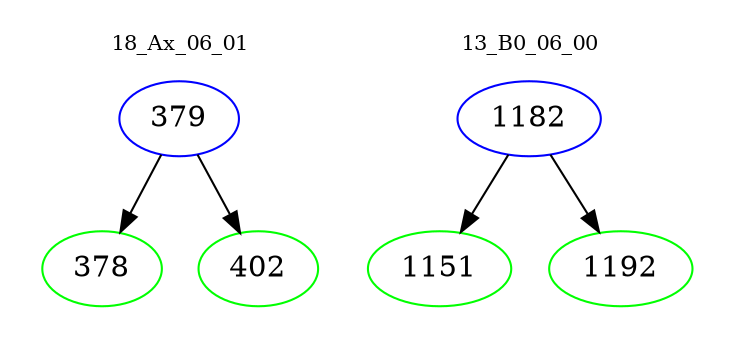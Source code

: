 digraph{
subgraph cluster_0 {
color = white
label = "18_Ax_06_01";
fontsize=10;
T0_379 [label="379", color="blue"]
T0_379 -> T0_378 [color="black"]
T0_378 [label="378", color="green"]
T0_379 -> T0_402 [color="black"]
T0_402 [label="402", color="green"]
}
subgraph cluster_1 {
color = white
label = "13_B0_06_00";
fontsize=10;
T1_1182 [label="1182", color="blue"]
T1_1182 -> T1_1151 [color="black"]
T1_1151 [label="1151", color="green"]
T1_1182 -> T1_1192 [color="black"]
T1_1192 [label="1192", color="green"]
}
}
